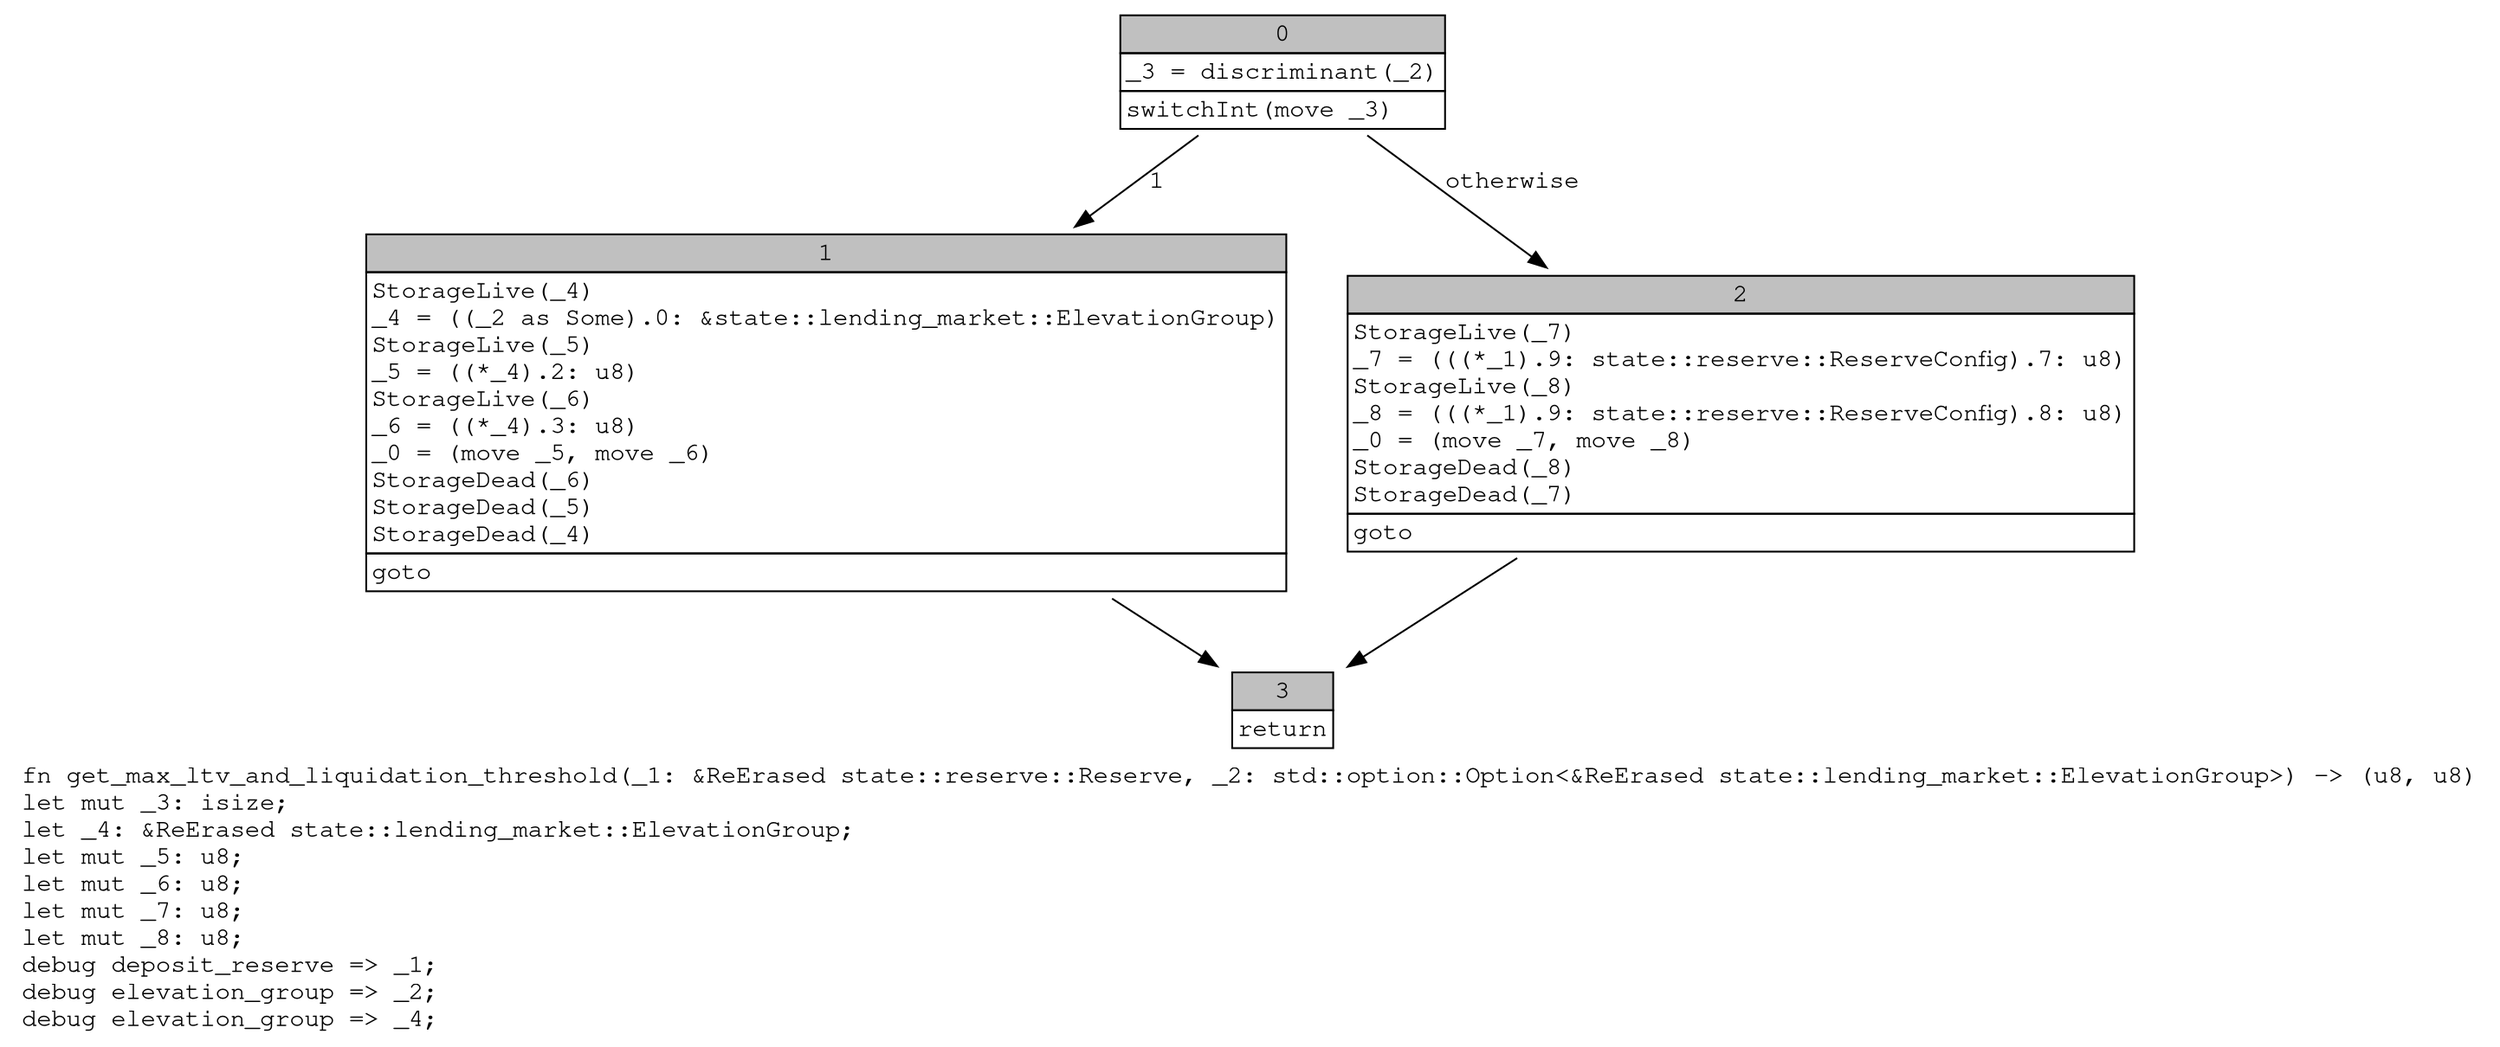 digraph Mir_0_1388 {
    graph [fontname="Courier, monospace"];
    node [fontname="Courier, monospace"];
    edge [fontname="Courier, monospace"];
    label=<fn get_max_ltv_and_liquidation_threshold(_1: &amp;ReErased state::reserve::Reserve, _2: std::option::Option&lt;&amp;ReErased state::lending_market::ElevationGroup&gt;) -&gt; (u8, u8)<br align="left"/>let mut _3: isize;<br align="left"/>let _4: &amp;ReErased state::lending_market::ElevationGroup;<br align="left"/>let mut _5: u8;<br align="left"/>let mut _6: u8;<br align="left"/>let mut _7: u8;<br align="left"/>let mut _8: u8;<br align="left"/>debug deposit_reserve =&gt; _1;<br align="left"/>debug elevation_group =&gt; _2;<br align="left"/>debug elevation_group =&gt; _4;<br align="left"/>>;
    bb0__0_1388 [shape="none", label=<<table border="0" cellborder="1" cellspacing="0"><tr><td bgcolor="gray" align="center" colspan="1">0</td></tr><tr><td align="left" balign="left">_3 = discriminant(_2)<br/></td></tr><tr><td align="left">switchInt(move _3)</td></tr></table>>];
    bb1__0_1388 [shape="none", label=<<table border="0" cellborder="1" cellspacing="0"><tr><td bgcolor="gray" align="center" colspan="1">1</td></tr><tr><td align="left" balign="left">StorageLive(_4)<br/>_4 = ((_2 as Some).0: &amp;state::lending_market::ElevationGroup)<br/>StorageLive(_5)<br/>_5 = ((*_4).2: u8)<br/>StorageLive(_6)<br/>_6 = ((*_4).3: u8)<br/>_0 = (move _5, move _6)<br/>StorageDead(_6)<br/>StorageDead(_5)<br/>StorageDead(_4)<br/></td></tr><tr><td align="left">goto</td></tr></table>>];
    bb2__0_1388 [shape="none", label=<<table border="0" cellborder="1" cellspacing="0"><tr><td bgcolor="gray" align="center" colspan="1">2</td></tr><tr><td align="left" balign="left">StorageLive(_7)<br/>_7 = (((*_1).9: state::reserve::ReserveConfig).7: u8)<br/>StorageLive(_8)<br/>_8 = (((*_1).9: state::reserve::ReserveConfig).8: u8)<br/>_0 = (move _7, move _8)<br/>StorageDead(_8)<br/>StorageDead(_7)<br/></td></tr><tr><td align="left">goto</td></tr></table>>];
    bb3__0_1388 [shape="none", label=<<table border="0" cellborder="1" cellspacing="0"><tr><td bgcolor="gray" align="center" colspan="1">3</td></tr><tr><td align="left">return</td></tr></table>>];
    bb0__0_1388 -> bb1__0_1388 [label="1"];
    bb0__0_1388 -> bb2__0_1388 [label="otherwise"];
    bb1__0_1388 -> bb3__0_1388 [label=""];
    bb2__0_1388 -> bb3__0_1388 [label=""];
}
